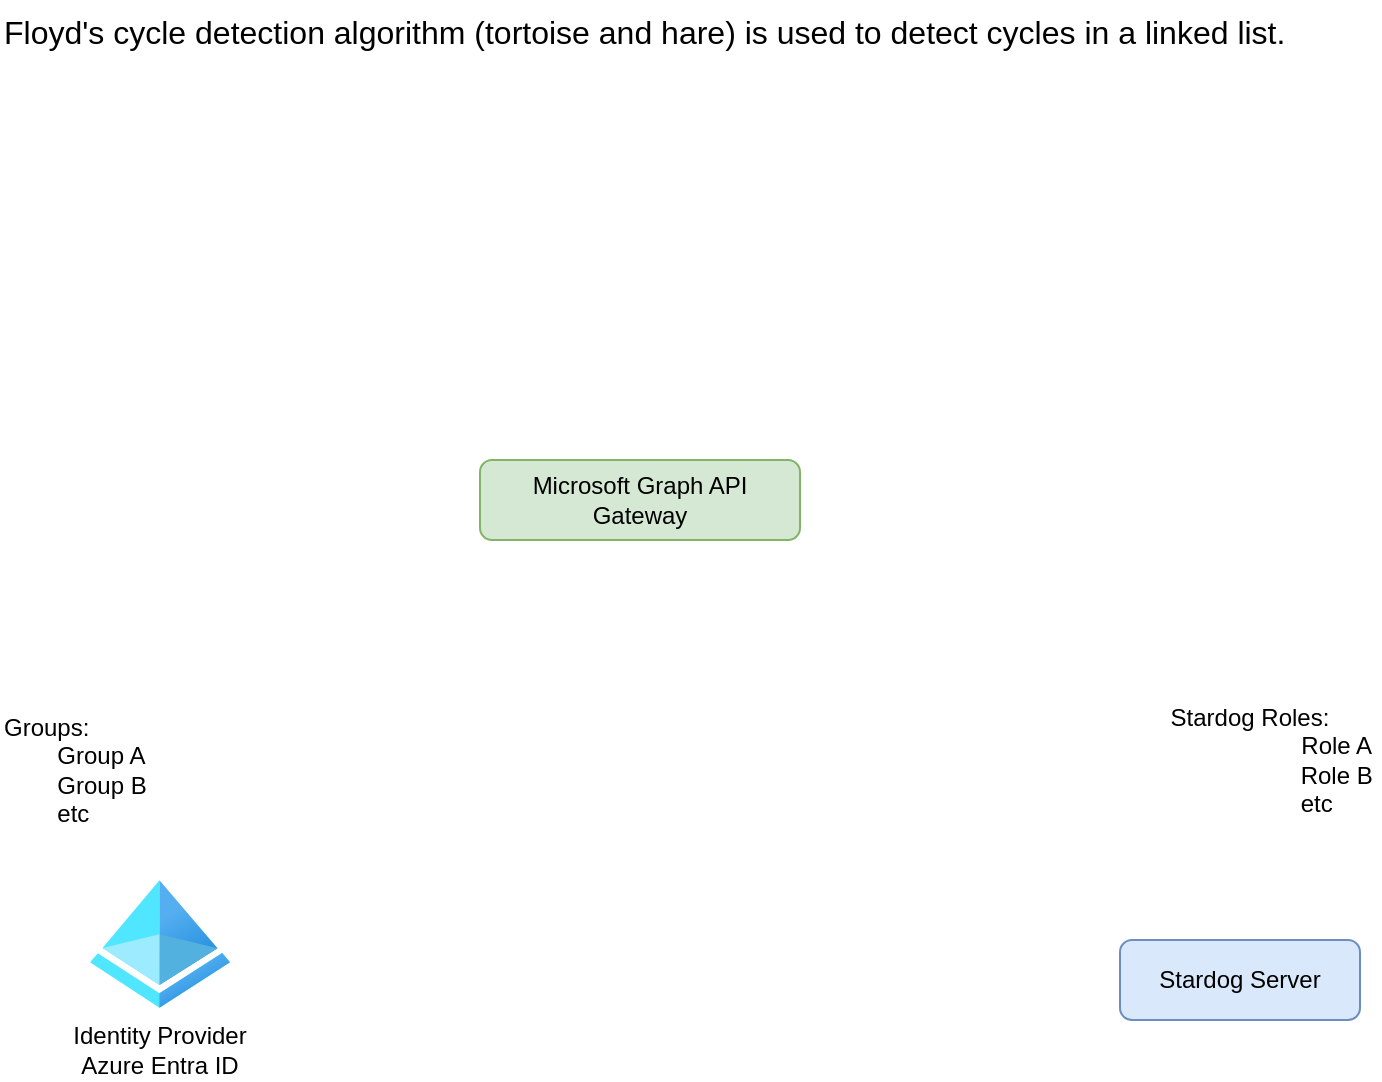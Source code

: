 <mxfile version="28.2.5">
  <diagram name="Page-1" id="6iZv066-_PI3AQ2XWF9n">
    <mxGraphModel dx="1853" dy="734" grid="1" gridSize="10" guides="1" tooltips="1" connect="1" arrows="1" fold="1" page="1" pageScale="1" pageWidth="850" pageHeight="1100" math="0" shadow="0">
      <root>
        <mxCell id="0" />
        <mxCell id="1" parent="0" />
        <mxCell id="_z22qWoyR-YLKNvEH9fH-1" value="Floyd&#39;s cycle detection algorithm (tortoise and hare) is used to detect cycles in a linked list." style="text;whiteSpace=wrap;fontSize=16;" parent="1" vertex="1">
          <mxGeometry x="40" y="170" width="670" height="40" as="geometry" />
        </mxCell>
        <mxCell id="xH-QPdN7TI0lZ5Nqy0QJ-1" value="" style="image;aspect=fixed;html=1;points=[];align=center;fontSize=12;image=img/lib/azure2/identity/Azure_Active_Directory.svg;" vertex="1" parent="1">
          <mxGeometry x="85" y="610" width="70" height="64" as="geometry" />
        </mxCell>
        <mxCell id="xH-QPdN7TI0lZ5Nqy0QJ-2" value="&lt;div&gt;Identity Provider&lt;/div&gt;&lt;div&gt;Azure Entra ID&lt;/div&gt;" style="text;html=1;align=center;verticalAlign=middle;whiteSpace=wrap;rounded=0;" vertex="1" parent="1">
          <mxGeometry x="40" y="680" width="160" height="30" as="geometry" />
        </mxCell>
        <mxCell id="xH-QPdN7TI0lZ5Nqy0QJ-3" value="Groups:&amp;nbsp;&lt;br&gt;&lt;div&gt;&lt;span style=&quot;white-space: pre;&quot;&gt;&#x9;&lt;/span&gt;Group A&lt;/div&gt;&lt;div&gt;&lt;span style=&quot;white-space: pre;&quot;&gt;&#x9;&lt;/span&gt;Group B&lt;br&gt;&lt;span style=&quot;white-space: pre;&quot;&gt;&#x9;&lt;/span&gt;etc&lt;/div&gt;" style="text;html=1;align=left;verticalAlign=middle;whiteSpace=wrap;rounded=0;" vertex="1" parent="1">
          <mxGeometry x="40" y="520" width="240" height="70" as="geometry" />
        </mxCell>
        <mxCell id="xH-QPdN7TI0lZ5Nqy0QJ-4" value="Stardog Server" style="rounded=1;whiteSpace=wrap;html=1;fillColor=#dae8fc;strokeColor=#6c8ebf;" vertex="1" parent="1">
          <mxGeometry x="600" y="640" width="120" height="40" as="geometry" />
        </mxCell>
        <mxCell id="xH-QPdN7TI0lZ5Nqy0QJ-5" value="Stardog Roles:&lt;br&gt;&lt;div&gt;&amp;nbsp; &amp;nbsp; &amp;nbsp; &amp;nbsp; &amp;nbsp; &amp;nbsp; &amp;nbsp; &amp;nbsp; &amp;nbsp; &amp;nbsp; &amp;nbsp; &amp;nbsp; &amp;nbsp; Role A&lt;/div&gt;&lt;div&gt;&amp;nbsp; &amp;nbsp; &amp;nbsp; &amp;nbsp; &amp;nbsp; &amp;nbsp; &amp;nbsp; &amp;nbsp; &amp;nbsp; &amp;nbsp; &amp;nbsp; &amp;nbsp; &amp;nbsp; Role B&lt;/div&gt;&lt;div&gt;&amp;nbsp; &amp;nbsp; &amp;nbsp; &amp;nbsp; &amp;nbsp; &amp;nbsp; &amp;nbsp; &amp;nbsp; &amp;nbsp; &amp;nbsp; etc&lt;/div&gt;" style="text;html=1;align=center;verticalAlign=middle;whiteSpace=wrap;rounded=0;" vertex="1" parent="1">
          <mxGeometry x="600" y="520" width="130" height="60" as="geometry" />
        </mxCell>
        <mxCell id="xH-QPdN7TI0lZ5Nqy0QJ-6" value="Microsoft Graph API Gateway" style="rounded=1;whiteSpace=wrap;html=1;fillColor=#d5e8d4;strokeColor=#82b366;" vertex="1" parent="1">
          <mxGeometry x="280" y="400" width="160" height="40" as="geometry" />
        </mxCell>
      </root>
    </mxGraphModel>
  </diagram>
</mxfile>
